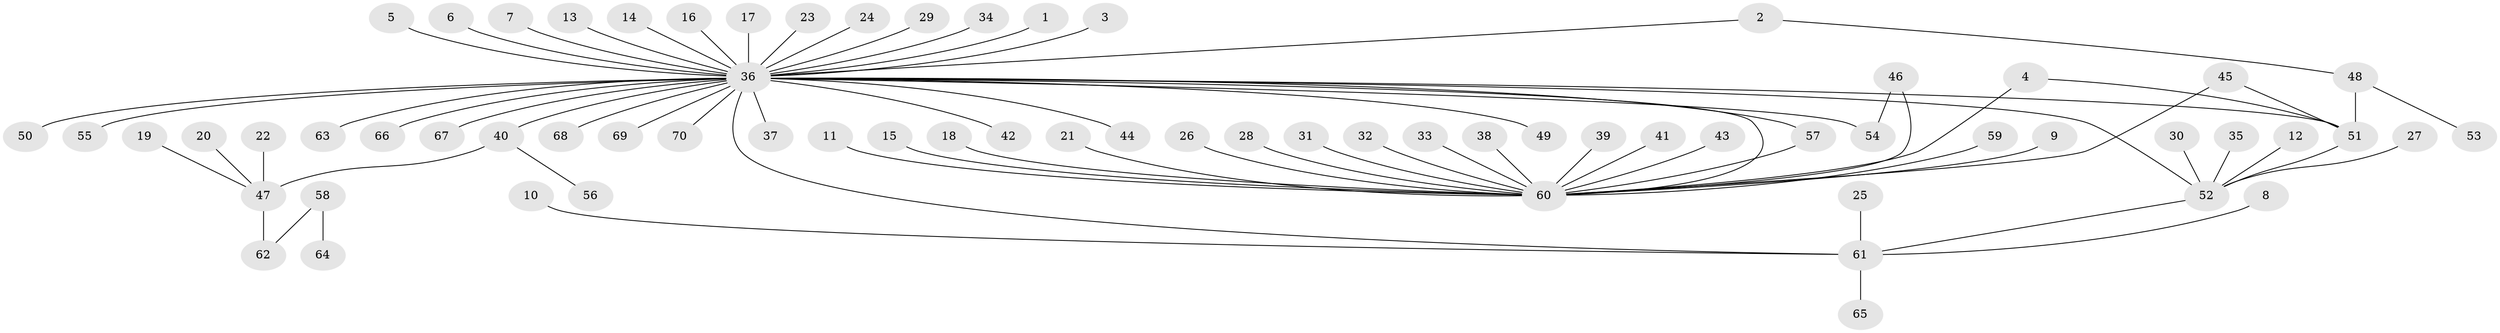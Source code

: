 // original degree distribution, {1: 0.6258992805755396, 23: 0.007194244604316547, 3: 0.06474820143884892, 4: 0.03597122302158273, 36: 0.007194244604316547, 7: 0.014388489208633094, 2: 0.22302158273381295, 8: 0.007194244604316547, 10: 0.007194244604316547, 5: 0.007194244604316547}
// Generated by graph-tools (version 1.1) at 2025/01/03/09/25 03:01:49]
// undirected, 70 vertices, 76 edges
graph export_dot {
graph [start="1"]
  node [color=gray90,style=filled];
  1;
  2;
  3;
  4;
  5;
  6;
  7;
  8;
  9;
  10;
  11;
  12;
  13;
  14;
  15;
  16;
  17;
  18;
  19;
  20;
  21;
  22;
  23;
  24;
  25;
  26;
  27;
  28;
  29;
  30;
  31;
  32;
  33;
  34;
  35;
  36;
  37;
  38;
  39;
  40;
  41;
  42;
  43;
  44;
  45;
  46;
  47;
  48;
  49;
  50;
  51;
  52;
  53;
  54;
  55;
  56;
  57;
  58;
  59;
  60;
  61;
  62;
  63;
  64;
  65;
  66;
  67;
  68;
  69;
  70;
  1 -- 36 [weight=1.0];
  2 -- 36 [weight=1.0];
  2 -- 48 [weight=1.0];
  3 -- 36 [weight=1.0];
  4 -- 51 [weight=1.0];
  4 -- 60 [weight=1.0];
  5 -- 36 [weight=1.0];
  6 -- 36 [weight=1.0];
  7 -- 36 [weight=1.0];
  8 -- 61 [weight=1.0];
  9 -- 60 [weight=1.0];
  10 -- 61 [weight=1.0];
  11 -- 60 [weight=1.0];
  12 -- 52 [weight=1.0];
  13 -- 36 [weight=1.0];
  14 -- 36 [weight=1.0];
  15 -- 60 [weight=1.0];
  16 -- 36 [weight=1.0];
  17 -- 36 [weight=1.0];
  18 -- 60 [weight=1.0];
  19 -- 47 [weight=1.0];
  20 -- 47 [weight=1.0];
  21 -- 60 [weight=1.0];
  22 -- 47 [weight=1.0];
  23 -- 36 [weight=1.0];
  24 -- 36 [weight=1.0];
  25 -- 61 [weight=1.0];
  26 -- 60 [weight=1.0];
  27 -- 52 [weight=1.0];
  28 -- 60 [weight=1.0];
  29 -- 36 [weight=1.0];
  30 -- 52 [weight=1.0];
  31 -- 60 [weight=1.0];
  32 -- 60 [weight=1.0];
  33 -- 60 [weight=1.0];
  34 -- 36 [weight=1.0];
  35 -- 52 [weight=1.0];
  36 -- 37 [weight=1.0];
  36 -- 40 [weight=1.0];
  36 -- 42 [weight=1.0];
  36 -- 44 [weight=1.0];
  36 -- 49 [weight=1.0];
  36 -- 50 [weight=1.0];
  36 -- 51 [weight=1.0];
  36 -- 52 [weight=1.0];
  36 -- 54 [weight=1.0];
  36 -- 55 [weight=1.0];
  36 -- 57 [weight=1.0];
  36 -- 60 [weight=1.0];
  36 -- 61 [weight=1.0];
  36 -- 63 [weight=1.0];
  36 -- 66 [weight=1.0];
  36 -- 67 [weight=1.0];
  36 -- 68 [weight=1.0];
  36 -- 69 [weight=1.0];
  36 -- 70 [weight=1.0];
  38 -- 60 [weight=1.0];
  39 -- 60 [weight=1.0];
  40 -- 47 [weight=2.0];
  40 -- 56 [weight=1.0];
  41 -- 60 [weight=1.0];
  43 -- 60 [weight=1.0];
  45 -- 51 [weight=1.0];
  45 -- 60 [weight=1.0];
  46 -- 54 [weight=1.0];
  46 -- 60 [weight=1.0];
  47 -- 62 [weight=1.0];
  48 -- 51 [weight=1.0];
  48 -- 53 [weight=1.0];
  51 -- 52 [weight=1.0];
  52 -- 61 [weight=1.0];
  57 -- 60 [weight=1.0];
  58 -- 62 [weight=1.0];
  58 -- 64 [weight=1.0];
  59 -- 60 [weight=1.0];
  61 -- 65 [weight=1.0];
}
